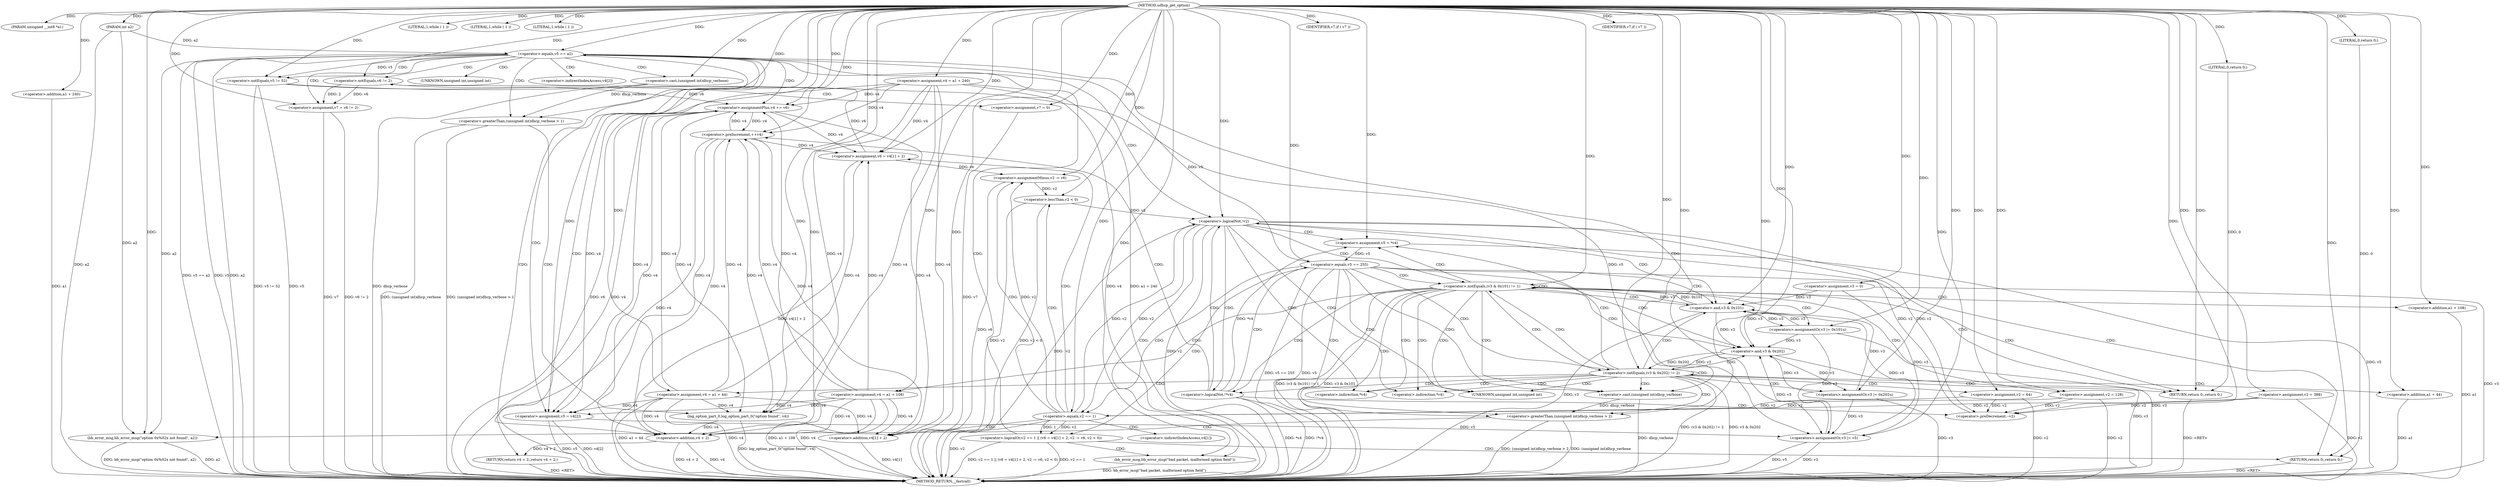 digraph udhcp_get_option {  
"1000107" [label = "(METHOD,udhcp_get_option)" ]
"1000279" [label = "(METHOD_RETURN,__fastcall)" ]
"1000108" [label = "(PARAM,unsigned __int8 *a1)" ]
"1000109" [label = "(PARAM,int a2)" ]
"1000117" [label = "(<operator>.assignment,v2 = 388)" ]
"1000120" [label = "(<operator>.assignment,v3 = 0)" ]
"1000123" [label = "(<operator>.assignment,v4 = a1 + 240)" ]
"1000125" [label = "(<operator>.addition,a1 + 240)" ]
"1000129" [label = "(LITERAL,1,while ( 1 ))" ]
"1000132" [label = "(LITERAL,1,while ( 1 ))" ]
"1000135" [label = "(LITERAL,1,while ( 1 ))" ]
"1000137" [label = "(<operator>.assignment,v5 = *v4)" ]
"1000142" [label = "(<operator>.logicalNot,!*v4)" ]
"1000146" [label = "(<operator>.preDecrement,--v2)" ]
"1000148" [label = "(<operator>.preIncrement,++v4)" ]
"1000152" [label = "(<operator>.equals,v5 == 255)" ]
"1000157" [label = "(<operator>.logicalOr,v2 == 1 || (v6 = v4[1] + 2, v2 -= v6, v2 < 0))" ]
"1000158" [label = "(<operator>.equals,v2 == 1)" ]
"1000162" [label = "(<operator>.assignment,v6 = v4[1] + 2)" ]
"1000164" [label = "(<operator>.addition,v4[1] + 2)" ]
"1000170" [label = "(<operator>.assignmentMinus,v2 -= v6)" ]
"1000173" [label = "(<operator>.lessThan,v2 < 0)" ]
"1000178" [label = "(bb_error_msg,bb_error_msg(\"bad packet, malformed option field\"))" ]
"1000180" [label = "(RETURN,return 0;,return 0;)" ]
"1000181" [label = "(LITERAL,0,return 0;)" ]
"1000183" [label = "(<operator>.equals,v5 == a2)" ]
"1000188" [label = "(<operator>.greaterThan,(unsigned int)dhcp_verbose > 1)" ]
"1000189" [label = "(<operator>.cast,(unsigned int)dhcp_verbose)" ]
"1000193" [label = "(log_option_part_0,log_option_part_0(\"option found\", v4))" ]
"1000196" [label = "(RETURN,return v4 + 2;,return v4 + 2;)" ]
"1000197" [label = "(<operator>.addition,v4 + 2)" ]
"1000200" [label = "(<operator>.assignment,v7 = v6 != 2)" ]
"1000202" [label = "(<operator>.notEquals,v6 != 2)" ]
"1000206" [label = "(<operator>.notEquals,v5 != 52)" ]
"1000209" [label = "(<operator>.assignment,v7 = 0)" ]
"1000213" [label = "(IDENTIFIER,v7,if ( v7 ))" ]
"1000214" [label = "(<operator>.assignment,v5 = v4[2])" ]
"1000219" [label = "(<operator>.assignmentPlus,v4 += v6)" ]
"1000223" [label = "(IDENTIFIER,v7,if ( v7 ))" ]
"1000224" [label = "(<operators>.assignmentOr,v3 |= v5)" ]
"1000229" [label = "(<operator>.logicalNot,!v2)" ]
"1000233" [label = "(<operator>.notEquals,(v3 & 0x101) != 1)" ]
"1000234" [label = "(<operator>.and,v3 & 0x101)" ]
"1000239" [label = "(<operators>.assignmentOr,v3 |= 0x101u)" ]
"1000242" [label = "(<operator>.assignment,v4 = a1 + 108)" ]
"1000244" [label = "(<operator>.addition,a1 + 108)" ]
"1000247" [label = "(<operator>.assignment,v2 = 128)" ]
"1000251" [label = "(<operator>.notEquals,(v3 & 0x202) != 2)" ]
"1000252" [label = "(<operator>.and,v3 & 0x202)" ]
"1000257" [label = "(<operators>.assignmentOr,v3 |= 0x202u)" ]
"1000260" [label = "(<operator>.assignment,v4 = a1 + 44)" ]
"1000262" [label = "(<operator>.addition,a1 + 44)" ]
"1000265" [label = "(<operator>.assignment,v2 = 64)" ]
"1000269" [label = "(<operator>.greaterThan,(unsigned int)dhcp_verbose > 2)" ]
"1000270" [label = "(<operator>.cast,(unsigned int)dhcp_verbose)" ]
"1000274" [label = "(bb_error_msg,bb_error_msg(\"option 0x%02x not found\", a2))" ]
"1000277" [label = "(RETURN,return 0;,return 0;)" ]
"1000278" [label = "(LITERAL,0,return 0;)" ]
"1000139" [label = "(<operator>.indirection,*v4)" ]
"1000143" [label = "(<operator>.indirection,*v4)" ]
"1000165" [label = "(<operator>.indirectIndexAccess,v4[1])" ]
"1000190" [label = "(UNKNOWN,unsigned int,unsigned int)" ]
"1000216" [label = "(<operator>.indirectIndexAccess,v4[2])" ]
"1000271" [label = "(UNKNOWN,unsigned int,unsigned int)" ]
  "1000180" -> "1000279"  [ label = "DDG: <RET>"] 
  "1000137" -> "1000279"  [ label = "DDG: v5"] 
  "1000193" -> "1000279"  [ label = "DDG: log_option_part_0(\"option found\", v4)"] 
  "1000197" -> "1000279"  [ label = "DDG: v4"] 
  "1000251" -> "1000279"  [ label = "DDG: (v3 & 0x202) != 2"] 
  "1000162" -> "1000279"  [ label = "DDG: v4[1] + 2"] 
  "1000242" -> "1000279"  [ label = "DDG: v4"] 
  "1000142" -> "1000279"  [ label = "DDG: *v4"] 
  "1000189" -> "1000279"  [ label = "DDG: dhcp_verbose"] 
  "1000109" -> "1000279"  [ label = "DDG: a2"] 
  "1000188" -> "1000279"  [ label = "DDG: (unsigned int)dhcp_verbose"] 
  "1000242" -> "1000279"  [ label = "DDG: a1 + 108"] 
  "1000173" -> "1000279"  [ label = "DDG: v2"] 
  "1000269" -> "1000279"  [ label = "DDG: (unsigned int)dhcp_verbose > 2"] 
  "1000123" -> "1000279"  [ label = "DDG: v4"] 
  "1000233" -> "1000279"  [ label = "DDG: (v3 & 0x101) != 1"] 
  "1000257" -> "1000279"  [ label = "DDG: v3"] 
  "1000142" -> "1000279"  [ label = "DDG: !*v4"] 
  "1000183" -> "1000279"  [ label = "DDG: v5"] 
  "1000117" -> "1000279"  [ label = "DDG: v2"] 
  "1000157" -> "1000279"  [ label = "DDG: v2 == 1 || (v6 = v4[1] + 2, v2 -= v6, v2 < 0)"] 
  "1000178" -> "1000279"  [ label = "DDG: bb_error_msg(\"bad packet, malformed option field\")"] 
  "1000229" -> "1000279"  [ label = "DDG: v2"] 
  "1000229" -> "1000279"  [ label = "DDG: !v2"] 
  "1000219" -> "1000279"  [ label = "DDG: v6"] 
  "1000152" -> "1000279"  [ label = "DDG: v5 == 255"] 
  "1000233" -> "1000279"  [ label = "DDG: v3 & 0x101"] 
  "1000120" -> "1000279"  [ label = "DDG: v3"] 
  "1000219" -> "1000279"  [ label = "DDG: v4"] 
  "1000270" -> "1000279"  [ label = "DDG: dhcp_verbose"] 
  "1000274" -> "1000279"  [ label = "DDG: bb_error_msg(\"option 0x%02x not found\", a2)"] 
  "1000269" -> "1000279"  [ label = "DDG: (unsigned int)dhcp_verbose"] 
  "1000265" -> "1000279"  [ label = "DDG: v2"] 
  "1000152" -> "1000279"  [ label = "DDG: v5"] 
  "1000224" -> "1000279"  [ label = "DDG: v5"] 
  "1000183" -> "1000279"  [ label = "DDG: v5 == a2"] 
  "1000148" -> "1000279"  [ label = "DDG: v4"] 
  "1000252" -> "1000279"  [ label = "DDG: v3"] 
  "1000157" -> "1000279"  [ label = "DDG: v2 == 1"] 
  "1000214" -> "1000279"  [ label = "DDG: v5"] 
  "1000262" -> "1000279"  [ label = "DDG: a1"] 
  "1000158" -> "1000279"  [ label = "DDG: v2"] 
  "1000183" -> "1000279"  [ label = "DDG: a2"] 
  "1000206" -> "1000279"  [ label = "DDG: v5"] 
  "1000260" -> "1000279"  [ label = "DDG: v4"] 
  "1000247" -> "1000279"  [ label = "DDG: v2"] 
  "1000251" -> "1000279"  [ label = "DDG: v3 & 0x202"] 
  "1000224" -> "1000279"  [ label = "DDG: v3"] 
  "1000188" -> "1000279"  [ label = "DDG: (unsigned int)dhcp_verbose > 1"] 
  "1000125" -> "1000279"  [ label = "DDG: a1"] 
  "1000123" -> "1000279"  [ label = "DDG: a1 + 240"] 
  "1000200" -> "1000279"  [ label = "DDG: v7"] 
  "1000206" -> "1000279"  [ label = "DDG: v5 != 52"] 
  "1000214" -> "1000279"  [ label = "DDG: v4[2]"] 
  "1000173" -> "1000279"  [ label = "DDG: v2 < 0"] 
  "1000209" -> "1000279"  [ label = "DDG: v7"] 
  "1000260" -> "1000279"  [ label = "DDG: a1 + 44"] 
  "1000274" -> "1000279"  [ label = "DDG: a2"] 
  "1000170" -> "1000279"  [ label = "DDG: v6"] 
  "1000200" -> "1000279"  [ label = "DDG: v6 != 2"] 
  "1000197" -> "1000279"  [ label = "DDG: v4 + 2"] 
  "1000239" -> "1000279"  [ label = "DDG: v3"] 
  "1000244" -> "1000279"  [ label = "DDG: a1"] 
  "1000164" -> "1000279"  [ label = "DDG: v4[1]"] 
  "1000234" -> "1000279"  [ label = "DDG: v3"] 
  "1000196" -> "1000279"  [ label = "DDG: <RET>"] 
  "1000277" -> "1000279"  [ label = "DDG: <RET>"] 
  "1000107" -> "1000108"  [ label = "DDG: "] 
  "1000107" -> "1000109"  [ label = "DDG: "] 
  "1000107" -> "1000117"  [ label = "DDG: "] 
  "1000107" -> "1000120"  [ label = "DDG: "] 
  "1000107" -> "1000123"  [ label = "DDG: "] 
  "1000107" -> "1000125"  [ label = "DDG: "] 
  "1000107" -> "1000129"  [ label = "DDG: "] 
  "1000107" -> "1000132"  [ label = "DDG: "] 
  "1000107" -> "1000135"  [ label = "DDG: "] 
  "1000142" -> "1000137"  [ label = "DDG: *v4"] 
  "1000107" -> "1000137"  [ label = "DDG: "] 
  "1000117" -> "1000146"  [ label = "DDG: v2"] 
  "1000229" -> "1000146"  [ label = "DDG: v2"] 
  "1000265" -> "1000146"  [ label = "DDG: v2"] 
  "1000247" -> "1000146"  [ label = "DDG: v2"] 
  "1000107" -> "1000146"  [ label = "DDG: "] 
  "1000242" -> "1000148"  [ label = "DDG: v4"] 
  "1000123" -> "1000148"  [ label = "DDG: v4"] 
  "1000219" -> "1000148"  [ label = "DDG: v4"] 
  "1000260" -> "1000148"  [ label = "DDG: v4"] 
  "1000107" -> "1000148"  [ label = "DDG: "] 
  "1000137" -> "1000152"  [ label = "DDG: v5"] 
  "1000107" -> "1000152"  [ label = "DDG: "] 
  "1000158" -> "1000157"  [ label = "DDG: v2"] 
  "1000158" -> "1000157"  [ label = "DDG: 1"] 
  "1000117" -> "1000158"  [ label = "DDG: v2"] 
  "1000229" -> "1000158"  [ label = "DDG: v2"] 
  "1000265" -> "1000158"  [ label = "DDG: v2"] 
  "1000247" -> "1000158"  [ label = "DDG: v2"] 
  "1000107" -> "1000158"  [ label = "DDG: "] 
  "1000242" -> "1000162"  [ label = "DDG: v4"] 
  "1000123" -> "1000162"  [ label = "DDG: v4"] 
  "1000219" -> "1000162"  [ label = "DDG: v4"] 
  "1000148" -> "1000162"  [ label = "DDG: v4"] 
  "1000260" -> "1000162"  [ label = "DDG: v4"] 
  "1000107" -> "1000162"  [ label = "DDG: "] 
  "1000242" -> "1000164"  [ label = "DDG: v4"] 
  "1000123" -> "1000164"  [ label = "DDG: v4"] 
  "1000219" -> "1000164"  [ label = "DDG: v4"] 
  "1000148" -> "1000164"  [ label = "DDG: v4"] 
  "1000260" -> "1000164"  [ label = "DDG: v4"] 
  "1000107" -> "1000164"  [ label = "DDG: "] 
  "1000162" -> "1000170"  [ label = "DDG: v6"] 
  "1000107" -> "1000170"  [ label = "DDG: "] 
  "1000158" -> "1000170"  [ label = "DDG: v2"] 
  "1000170" -> "1000173"  [ label = "DDG: v2"] 
  "1000107" -> "1000173"  [ label = "DDG: "] 
  "1000107" -> "1000178"  [ label = "DDG: "] 
  "1000181" -> "1000180"  [ label = "DDG: 0"] 
  "1000107" -> "1000180"  [ label = "DDG: "] 
  "1000107" -> "1000181"  [ label = "DDG: "] 
  "1000152" -> "1000183"  [ label = "DDG: v5"] 
  "1000107" -> "1000183"  [ label = "DDG: "] 
  "1000109" -> "1000183"  [ label = "DDG: a2"] 
  "1000189" -> "1000188"  [ label = "DDG: dhcp_verbose"] 
  "1000107" -> "1000189"  [ label = "DDG: "] 
  "1000107" -> "1000188"  [ label = "DDG: "] 
  "1000107" -> "1000193"  [ label = "DDG: "] 
  "1000242" -> "1000193"  [ label = "DDG: v4"] 
  "1000123" -> "1000193"  [ label = "DDG: v4"] 
  "1000219" -> "1000193"  [ label = "DDG: v4"] 
  "1000148" -> "1000193"  [ label = "DDG: v4"] 
  "1000260" -> "1000193"  [ label = "DDG: v4"] 
  "1000197" -> "1000196"  [ label = "DDG: v4 + 2"] 
  "1000242" -> "1000197"  [ label = "DDG: v4"] 
  "1000123" -> "1000197"  [ label = "DDG: v4"] 
  "1000219" -> "1000197"  [ label = "DDG: v4"] 
  "1000148" -> "1000197"  [ label = "DDG: v4"] 
  "1000260" -> "1000197"  [ label = "DDG: v4"] 
  "1000193" -> "1000197"  [ label = "DDG: v4"] 
  "1000107" -> "1000197"  [ label = "DDG: "] 
  "1000202" -> "1000200"  [ label = "DDG: v6"] 
  "1000202" -> "1000200"  [ label = "DDG: 2"] 
  "1000107" -> "1000200"  [ label = "DDG: "] 
  "1000107" -> "1000202"  [ label = "DDG: "] 
  "1000162" -> "1000202"  [ label = "DDG: v6"] 
  "1000183" -> "1000206"  [ label = "DDG: v5"] 
  "1000107" -> "1000206"  [ label = "DDG: "] 
  "1000107" -> "1000209"  [ label = "DDG: "] 
  "1000107" -> "1000213"  [ label = "DDG: "] 
  "1000242" -> "1000214"  [ label = "DDG: v4"] 
  "1000123" -> "1000214"  [ label = "DDG: v4"] 
  "1000219" -> "1000214"  [ label = "DDG: v4"] 
  "1000148" -> "1000214"  [ label = "DDG: v4"] 
  "1000260" -> "1000214"  [ label = "DDG: v4"] 
  "1000107" -> "1000214"  [ label = "DDG: "] 
  "1000202" -> "1000219"  [ label = "DDG: v6"] 
  "1000107" -> "1000219"  [ label = "DDG: "] 
  "1000242" -> "1000219"  [ label = "DDG: v4"] 
  "1000123" -> "1000219"  [ label = "DDG: v4"] 
  "1000148" -> "1000219"  [ label = "DDG: v4"] 
  "1000260" -> "1000219"  [ label = "DDG: v4"] 
  "1000107" -> "1000223"  [ label = "DDG: "] 
  "1000214" -> "1000224"  [ label = "DDG: v5"] 
  "1000206" -> "1000224"  [ label = "DDG: v5"] 
  "1000107" -> "1000224"  [ label = "DDG: "] 
  "1000257" -> "1000224"  [ label = "DDG: v3"] 
  "1000120" -> "1000224"  [ label = "DDG: v3"] 
  "1000239" -> "1000224"  [ label = "DDG: v3"] 
  "1000173" -> "1000229"  [ label = "DDG: v2"] 
  "1000146" -> "1000229"  [ label = "DDG: v2"] 
  "1000158" -> "1000229"  [ label = "DDG: v2"] 
  "1000107" -> "1000229"  [ label = "DDG: "] 
  "1000234" -> "1000233"  [ label = "DDG: v3"] 
  "1000234" -> "1000233"  [ label = "DDG: 0x101"] 
  "1000257" -> "1000234"  [ label = "DDG: v3"] 
  "1000120" -> "1000234"  [ label = "DDG: v3"] 
  "1000224" -> "1000234"  [ label = "DDG: v3"] 
  "1000239" -> "1000234"  [ label = "DDG: v3"] 
  "1000107" -> "1000234"  [ label = "DDG: "] 
  "1000107" -> "1000233"  [ label = "DDG: "] 
  "1000107" -> "1000239"  [ label = "DDG: "] 
  "1000234" -> "1000239"  [ label = "DDG: v3"] 
  "1000107" -> "1000242"  [ label = "DDG: "] 
  "1000107" -> "1000244"  [ label = "DDG: "] 
  "1000107" -> "1000247"  [ label = "DDG: "] 
  "1000252" -> "1000251"  [ label = "DDG: v3"] 
  "1000252" -> "1000251"  [ label = "DDG: 0x202"] 
  "1000257" -> "1000252"  [ label = "DDG: v3"] 
  "1000120" -> "1000252"  [ label = "DDG: v3"] 
  "1000224" -> "1000252"  [ label = "DDG: v3"] 
  "1000239" -> "1000252"  [ label = "DDG: v3"] 
  "1000234" -> "1000252"  [ label = "DDG: v3"] 
  "1000107" -> "1000252"  [ label = "DDG: "] 
  "1000107" -> "1000251"  [ label = "DDG: "] 
  "1000107" -> "1000257"  [ label = "DDG: "] 
  "1000252" -> "1000257"  [ label = "DDG: v3"] 
  "1000107" -> "1000260"  [ label = "DDG: "] 
  "1000107" -> "1000262"  [ label = "DDG: "] 
  "1000107" -> "1000265"  [ label = "DDG: "] 
  "1000270" -> "1000269"  [ label = "DDG: dhcp_verbose"] 
  "1000107" -> "1000270"  [ label = "DDG: "] 
  "1000107" -> "1000269"  [ label = "DDG: "] 
  "1000107" -> "1000274"  [ label = "DDG: "] 
  "1000183" -> "1000274"  [ label = "DDG: a2"] 
  "1000109" -> "1000274"  [ label = "DDG: a2"] 
  "1000278" -> "1000277"  [ label = "DDG: 0"] 
  "1000107" -> "1000277"  [ label = "DDG: "] 
  "1000107" -> "1000278"  [ label = "DDG: "] 
  "1000142" -> "1000229"  [ label = "CDG: "] 
  "1000142" -> "1000152"  [ label = "CDG: "] 
  "1000142" -> "1000148"  [ label = "CDG: "] 
  "1000142" -> "1000146"  [ label = "CDG: "] 
  "1000152" -> "1000158"  [ label = "CDG: "] 
  "1000152" -> "1000157"  [ label = "CDG: "] 
  "1000152" -> "1000234"  [ label = "CDG: "] 
  "1000152" -> "1000233"  [ label = "CDG: "] 
  "1000152" -> "1000252"  [ label = "CDG: "] 
  "1000152" -> "1000251"  [ label = "CDG: "] 
  "1000152" -> "1000271"  [ label = "CDG: "] 
  "1000152" -> "1000270"  [ label = "CDG: "] 
  "1000152" -> "1000269"  [ label = "CDG: "] 
  "1000152" -> "1000277"  [ label = "CDG: "] 
  "1000157" -> "1000183"  [ label = "CDG: "] 
  "1000157" -> "1000180"  [ label = "CDG: "] 
  "1000157" -> "1000178"  [ label = "CDG: "] 
  "1000158" -> "1000173"  [ label = "CDG: "] 
  "1000158" -> "1000170"  [ label = "CDG: "] 
  "1000158" -> "1000165"  [ label = "CDG: "] 
  "1000158" -> "1000164"  [ label = "CDG: "] 
  "1000158" -> "1000162"  [ label = "CDG: "] 
  "1000183" -> "1000190"  [ label = "CDG: "] 
  "1000183" -> "1000189"  [ label = "CDG: "] 
  "1000183" -> "1000188"  [ label = "CDG: "] 
  "1000183" -> "1000206"  [ label = "CDG: "] 
  "1000183" -> "1000202"  [ label = "CDG: "] 
  "1000183" -> "1000200"  [ label = "CDG: "] 
  "1000183" -> "1000197"  [ label = "CDG: "] 
  "1000183" -> "1000196"  [ label = "CDG: "] 
  "1000183" -> "1000219"  [ label = "CDG: "] 
  "1000183" -> "1000229"  [ label = "CDG: "] 
  "1000183" -> "1000224"  [ label = "CDG: "] 
  "1000183" -> "1000216"  [ label = "CDG: "] 
  "1000183" -> "1000214"  [ label = "CDG: "] 
  "1000188" -> "1000193"  [ label = "CDG: "] 
  "1000206" -> "1000209"  [ label = "CDG: "] 
  "1000229" -> "1000180"  [ label = "CDG: "] 
  "1000229" -> "1000178"  [ label = "CDG: "] 
  "1000229" -> "1000234"  [ label = "CDG: "] 
  "1000229" -> "1000233"  [ label = "CDG: "] 
  "1000229" -> "1000143"  [ label = "CDG: "] 
  "1000229" -> "1000142"  [ label = "CDG: "] 
  "1000229" -> "1000139"  [ label = "CDG: "] 
  "1000229" -> "1000137"  [ label = "CDG: "] 
  "1000233" -> "1000239"  [ label = "CDG: "] 
  "1000233" -> "1000247"  [ label = "CDG: "] 
  "1000233" -> "1000244"  [ label = "CDG: "] 
  "1000233" -> "1000242"  [ label = "CDG: "] 
  "1000233" -> "1000252"  [ label = "CDG: "] 
  "1000233" -> "1000251"  [ label = "CDG: "] 
  "1000233" -> "1000271"  [ label = "CDG: "] 
  "1000233" -> "1000270"  [ label = "CDG: "] 
  "1000233" -> "1000269"  [ label = "CDG: "] 
  "1000233" -> "1000277"  [ label = "CDG: "] 
  "1000233" -> "1000234"  [ label = "CDG: "] 
  "1000233" -> "1000233"  [ label = "CDG: "] 
  "1000233" -> "1000143"  [ label = "CDG: "] 
  "1000233" -> "1000142"  [ label = "CDG: "] 
  "1000233" -> "1000139"  [ label = "CDG: "] 
  "1000233" -> "1000137"  [ label = "CDG: "] 
  "1000251" -> "1000271"  [ label = "CDG: "] 
  "1000251" -> "1000270"  [ label = "CDG: "] 
  "1000251" -> "1000269"  [ label = "CDG: "] 
  "1000251" -> "1000265"  [ label = "CDG: "] 
  "1000251" -> "1000262"  [ label = "CDG: "] 
  "1000251" -> "1000260"  [ label = "CDG: "] 
  "1000251" -> "1000257"  [ label = "CDG: "] 
  "1000251" -> "1000277"  [ label = "CDG: "] 
  "1000251" -> "1000252"  [ label = "CDG: "] 
  "1000251" -> "1000251"  [ label = "CDG: "] 
  "1000251" -> "1000234"  [ label = "CDG: "] 
  "1000251" -> "1000233"  [ label = "CDG: "] 
  "1000251" -> "1000143"  [ label = "CDG: "] 
  "1000251" -> "1000142"  [ label = "CDG: "] 
  "1000251" -> "1000139"  [ label = "CDG: "] 
  "1000251" -> "1000137"  [ label = "CDG: "] 
  "1000269" -> "1000274"  [ label = "CDG: "] 
}
